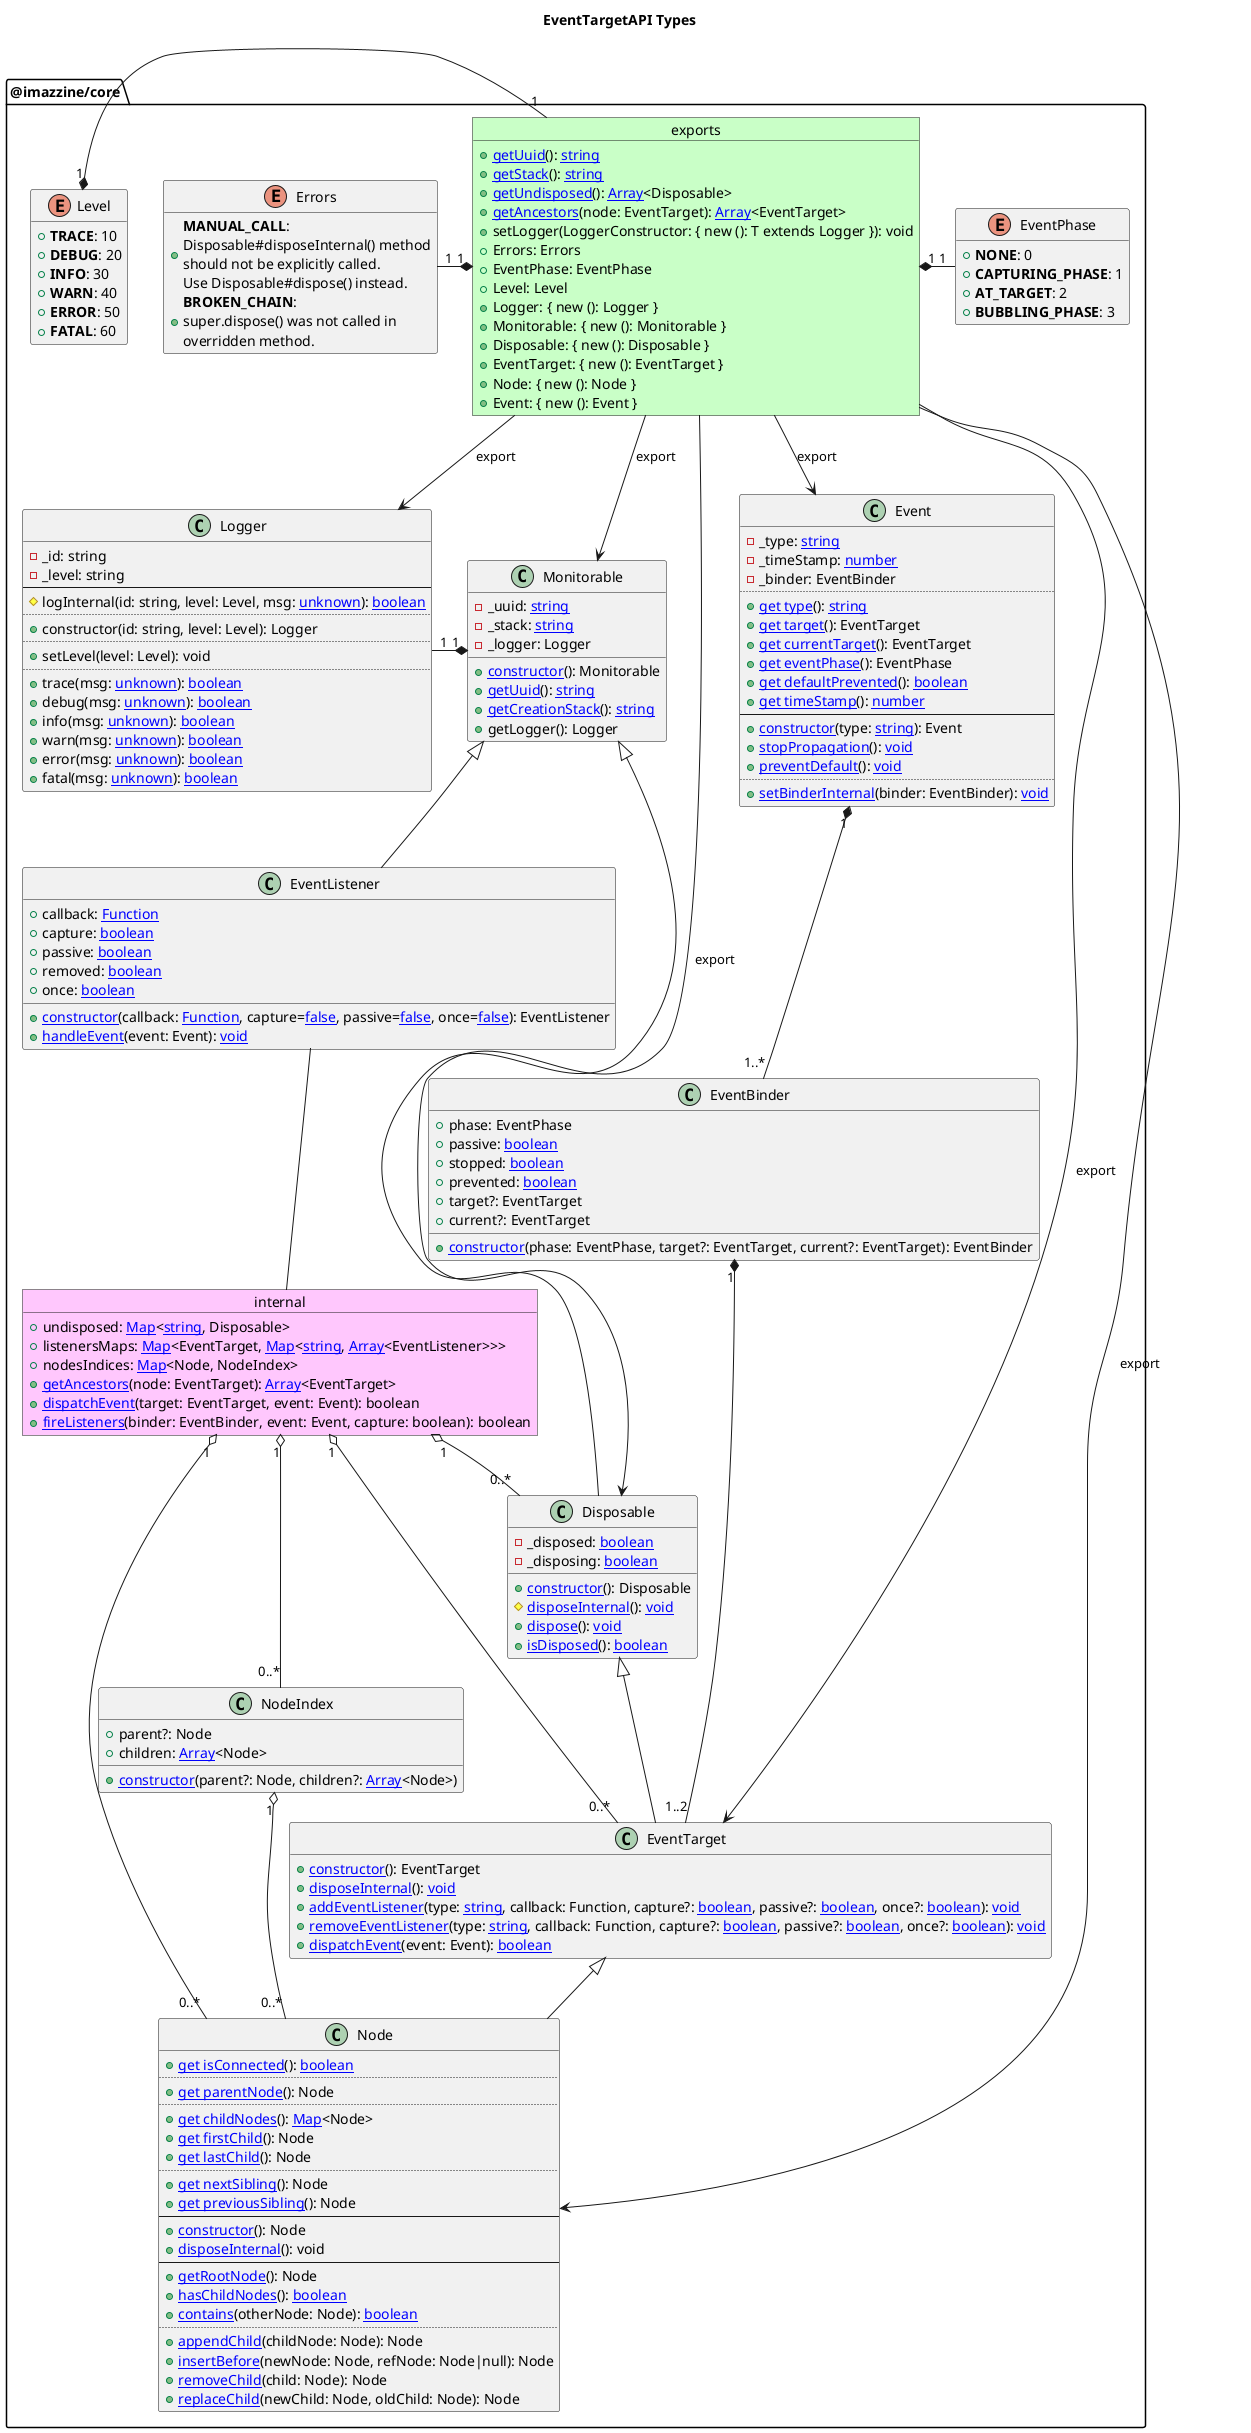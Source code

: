 @startuml Types

    hide empty members
    hide empty methods
    hide empty fields
    hide empty attributes

    title EventTargetAPI Types
    package "@imazzine/core" as ImazzineCorePackage {

        object internal #ffc7fd {
            +undisposed: [[https://developer.mozilla.org/en-US/docs/Web/JavaScript/Reference/Global_Objects/Map Map]]<[[https://developer.mozilla.org/en-US/docs/Web/JavaScript/Reference/Global_Objects/String string]], Disposable>
            +listenersMaps: [[https://developer.mozilla.org/en-US/docs/Web/JavaScript/Reference/Global_Objects/Map Map]]<EventTarget, [[https://developer.mozilla.org/en-US/docs/Web/JavaScript/Reference/Global_Objects/Map Map]]<[[https://developer.mozilla.org/en-US/docs/Web/JavaScript/Reference/Global_Objects/String string]], [[https://developer.mozilla.org/en-US/docs/Web/JavaScript/Reference/Global_Objects/Array Array]]<EventListener>>>
            +nodesIndices: [[https://developer.mozilla.org/en-US/docs/Web/JavaScript/Reference/Global_Objects/Map Map]]<Node, NodeIndex>
            +[[./Definition_internal.getAncestors.svg getAncestors]](node: EventTarget): [[https://developer.mozilla.org/en-US/docs/Web/JavaScript/Reference/Global_Objects/Array Array]]<EventTarget>
            +[[./Definition_internal.dispatchEvent.svg dispatchEvent]](target: EventTarget, event: Event): boolean
            +[[./Definition_internal.fireListeners.svg fireListeners]](binder: EventBinder, event: Event, capture: boolean): boolean
        }

        object "exports" as ImazzineCorePackageExports #c9ffc7 {
            +[[./Definition_exports.getUuid.svg getUuid]](): [[https://developer.mozilla.org/en-US/docs/Web/JavaScript/Reference/Global_Objects/String string]]
            +[[./Definition_exports.getStack.svg getStack]](): [[https://developer.mozilla.org/en-US/docs/Web/JavaScript/Reference/Global_Objects/String string]]
            +[[./Definition_exports.getUndisposed.svg getUndisposed]](): [[https://developer.mozilla.org/en-US/docs/Web/JavaScript/Reference/Global_Objects/Array Array]]<Disposable>
            +[[./Definition_exports.getAncestors.svg getAncestors]](node: EventTarget): [[https://developer.mozilla.org/en-US/docs/Web/JavaScript/Reference/Global_Objects/Array Array]]<EventTarget>
            +setLogger(LoggerConstructor: { new (): T extends Logger }): void
            +Errors: Errors
            +EventPhase: EventPhase
            +Level: Level
            +Logger: { new (): Logger }
            +Monitorable: { new (): Monitorable }
            +Disposable: { new (): Disposable }
            +EventTarget: { new (): EventTarget }
            +Node: { new (): Node }
            +Event: { new (): Event }
        }

        enum "Errors" as ImazzineCorePackageErrors {
            +<b>MANUAL_CALL</b>:\nDisposable#disposeInternal() method\nshould not be explicitly called.\nUse Disposable#dispose() instead.
            +<b>BROKEN_CHAIN</b>:\nsuper.dispose() was not called in\noverridden method.
        }
        ImazzineCorePackageErrors "1" -* "1" ImazzineCorePackageExports

        enum EventPhase {
            +<b>NONE</b>: 0
            +<b>CAPTURING_PHASE</b>: 1
            +<b>AT_TARGET</b>: 2
            +<b>BUBBLING_PHASE</b>: 3
        }
        ImazzineCorePackageExports "1" *- "1" EventPhase

        enum Level {
            +<b>TRACE</b>: 10
            +<b>DEBUG</b>: 20
            +<b>INFO</b>: 30
            +<b>WARN</b>: 40
            +<b>ERROR</b>: 50
            +<b>FATAL</b>: 60
        }
        Level "1" *- "1" ImazzineCorePackageExports

        class Logger {
            -_id: string
            -_level: string
            --
            #logInternal(id: string, level: Level, msg: [[https://www.typescriptlang.org/docs/handbook/2/functions.html#unknown unknown]]): [[https://developer.mozilla.org/en-US/docs/Web/JavaScript/Reference/Global_Objects/Boolean boolean]]
            ..
            +constructor(id: string, level: Level): Logger
            ..
            +setLevel(level: Level): void
            ..
            +trace(msg: [[https://www.typescriptlang.org/docs/handbook/2/functions.html#unknown unknown]]): [[https://developer.mozilla.org/en-US/docs/Web/JavaScript/Reference/Global_Objects/Boolean boolean]]
            +debug(msg: [[https://www.typescriptlang.org/docs/handbook/2/functions.html#unknown unknown]]): [[https://developer.mozilla.org/en-US/docs/Web/JavaScript/Reference/Global_Objects/Boolean boolean]]
            +info(msg: [[https://www.typescriptlang.org/docs/handbook/2/functions.html#unknown unknown]]): [[https://developer.mozilla.org/en-US/docs/Web/JavaScript/Reference/Global_Objects/Boolean boolean]]
            +warn(msg: [[https://www.typescriptlang.org/docs/handbook/2/functions.html#unknown unknown]]): [[https://developer.mozilla.org/en-US/docs/Web/JavaScript/Reference/Global_Objects/Boolean boolean]]
            +error(msg: [[https://www.typescriptlang.org/docs/handbook/2/functions.html#unknown unknown]]): [[https://developer.mozilla.org/en-US/docs/Web/JavaScript/Reference/Global_Objects/Boolean boolean]]
            +fatal(msg: [[https://www.typescriptlang.org/docs/handbook/2/functions.html#unknown unknown]]): [[https://developer.mozilla.org/en-US/docs/Web/JavaScript/Reference/Global_Objects/Boolean boolean]]
        }
        ImazzineCorePackageExports --> Logger : export
        
        class Monitorable {
            -_uuid: [[https://developer.mozilla.org/en-US/docs/Web/JavaScript/Reference/Global_Objects/String string]]
            -_stack: [[https://developer.mozilla.org/en-US/docs/Web/JavaScript/Reference/Global_Objects/String string]]
            -_logger: Logger
            +[[./Definition_Monitorable.constructor.svg constructor]](): Monitorable
            +[[./Definition_Monitorable.getUuid.svg getUuid]](): [[https://developer.mozilla.org/en-US/docs/Web/JavaScript/Reference/Global_Objects/String string]]
            +[[./Definition_Monitorable.getCreationStack.svg getCreationStack]](): [[https://developer.mozilla.org/en-US/docs/Web/JavaScript/Reference/Global_Objects/String string]]
            +getLogger(): Logger
        }
        ImazzineCorePackageExports --> Monitorable : export
        Logger "1" -* "1" Monitorable

        class Disposable extends Monitorable {
            -_disposed: [[https://developer.mozilla.org/en-US/docs/Web/JavaScript/Reference/Global_Objects/Boolean boolean]]
            -_disposing: [[https://developer.mozilla.org/en-US/docs/Web/JavaScript/Reference/Global_Objects/Boolean boolean]]
            +[[./Definition_Disposable.constructor.svg constructor]](): Disposable
            #[[./Definition_Disposable.disposeInternal.svg disposeInternal]](): [[https://developer.mozilla.org/en-US/docs/Web/JavaScript/Reference/Operators/void void]]
            +[[./Definition_Disposable.dispose.svg dispose]](): [[https://developer.mozilla.org/en-US/docs/Web/JavaScript/Reference/Operators/void void]]
            +[[./Definition_Disposable.isDisposed.svg isDisposed]](): [[https://developer.mozilla.org/en-US/docs/Web/JavaScript/Reference/Global_Objects/Boolean boolean]]
        }
        internal "1" o-- "0..*" Disposable
        ImazzineCorePackageExports --> Disposable : export

        class EventListener extends Monitorable {
            +callback: [[https://developer.mozilla.org/en-US/docs/Web/JavaScript/Reference/Global_Objects/Function Function]]
            +capture: [[https://developer.mozilla.org/en-US/docs/Web/JavaScript/Reference/Global_Objects/Boolean boolean]]
            +passive: [[https://developer.mozilla.org/en-US/docs/Web/JavaScript/Reference/Global_Objects/Boolean boolean]]
            +removed: [[https://developer.mozilla.org/en-US/docs/Web/JavaScript/Reference/Global_Objects/Boolean boolean]]
            +once: [[https://developer.mozilla.org/en-US/docs/Web/JavaScript/Reference/Global_Objects/Boolean boolean]]
            +[[./Definition_EventListener.constructor.svg constructor]](callback: [[https://developer.mozilla.org/en-US/docs/Web/JavaScript/Reference/Global_Objects/Function Function]], capture=[[https://developer.mozilla.org/en-US/docs/Web/JavaScript/Reference/Global_Objects/Boolean false]], passive=[[https://developer.mozilla.org/en-US/docs/Web/JavaScript/Reference/Global_Objects/Boolean false]], once=[[https://developer.mozilla.org/en-US/docs/Web/JavaScript/Reference/Global_Objects/Boolean false]]): EventListener
            +[[./Definition_EventListener.handleEvent.svg handleEvent]](event: Event): [[https://developer.mozilla.org/en-US/docs/Web/JavaScript/Reference/Operators/void void]]
        }
        ' internal "1" o-- "0..*" EventListener
        EventListener -- internal
        EventListener -[hidden]- Monitorable

        class EventTarget extends Disposable {
            +[[./Definition_EventTarget.constructor.svg constructor]](): EventTarget
            +[[./Definition_EventTarget.disposeInternal.svg disposeInternal]](): [[https://developer.mozilla.org/en-US/docs/Web/JavaScript/Reference/Operators/void void]]
            +[[./Definition_EventTarget.addEventListener.svg addEventListener]](type: [[https://developer.mozilla.org/en-US/docs/Web/JavaScript/Reference/Global_Objects/String string]], callback: Function, capture?: [[https://developer.mozilla.org/en-US/docs/Web/JavaScript/Reference/Global_Objects/Boolean boolean]], passive?: [[https://developer.mozilla.org/en-US/docs/Web/JavaScript/Reference/Global_Objects/Boolean boolean]], once?: [[https://developer.mozilla.org/en-US/docs/Web/JavaScript/Reference/Global_Objects/Boolean boolean]]): [[https://developer.mozilla.org/en-US/docs/Web/JavaScript/Reference/Operators/void void]]
            +[[./Definition_EventTarget.removeEventListener.svg removeEventListener]](type: [[https://developer.mozilla.org/en-US/docs/Web/JavaScript/Reference/Global_Objects/String string]], callback: Function, capture?: [[https://developer.mozilla.org/en-US/docs/Web/JavaScript/Reference/Global_Objects/Boolean boolean]], passive?: [[https://developer.mozilla.org/en-US/docs/Web/JavaScript/Reference/Global_Objects/Boolean boolean]], once?: [[https://developer.mozilla.org/en-US/docs/Web/JavaScript/Reference/Global_Objects/Boolean boolean]]): [[https://developer.mozilla.org/en-US/docs/Web/JavaScript/Reference/Operators/void void]]
            +[[./Definition_EventTarget.dispatchEvent.svg dispatchEvent]](event: Event): [[https://developer.mozilla.org/en-US/docs/Web/JavaScript/Reference/Global_Objects/Boolean boolean]]
        }
        internal "1" o-- "0..*" EventTarget
        ImazzineCorePackageExports --> EventTarget : export

        class EventBinder {
            +phase: EventPhase
            +passive: [[https://developer.mozilla.org/en-US/docs/Web/JavaScript/Reference/Global_Objects/Boolean boolean]]
            +stopped: [[https://developer.mozilla.org/en-US/docs/Web/JavaScript/Reference/Global_Objects/Boolean boolean]]
            +prevented: [[https://developer.mozilla.org/en-US/docs/Web/JavaScript/Reference/Global_Objects/Boolean boolean]]
            +target?: EventTarget
            +current?: EventTarget
            +[[./Definition_EventBinder.constructor.svg constructor]](phase: EventPhase, target?: EventTarget, current?: EventTarget): EventBinder
        }
        EventBinder "1" *-- "1..2" EventTarget

        class Event {
            -_type: [[https://developer.mozilla.org/en-US/docs/Web/JavaScript/Reference/Global_Objects/String string]]
            -_timeStamp: [[https://developer.mozilla.org/en-US/docs/Web/JavaScript/Reference/Global_Objects/Number number]]
            -_binder: EventBinder
            ..
            +[[./Definition_Event.type.svg get type]](): [[https://developer.mozilla.org/en-US/docs/Web/JavaScript/Reference/Global_Objects/String string]]
            +[[./Definition_Event.target.svg get target]](): EventTarget
            +[[./Definition_Event.currentTarget.svg get currentTarget]](): EventTarget
            +[[./Definition_Event.eventPhase.svg get eventPhase]](): EventPhase
            +[[./Definition_Event.defaultPrevented.svg get defaultPrevented]](): [[https://developer.mozilla.org/en-US/docs/Web/JavaScript/Reference/Global_Objects/Boolean boolean]]
            +[[./Definition_Event.timeStamp.svg get timeStamp]](): [[https://developer.mozilla.org/en-US/docs/Web/JavaScript/Reference/Global_Objects/Number number]]
            --
            +[[./Definition_Event.constructor.svg constructor]](type: [[https://developer.mozilla.org/en-US/docs/Web/JavaScript/Reference/Global_Objects/String string]]): Event
            +[[./Definition_Event.stopPropagation.svg stopPropagation]](): [[https://developer.mozilla.org/en-US/docs/Web/JavaScript/Reference/Operators/void void]]
            +[[./Definition_Event.preventDefault.svg preventDefault]](): [[https://developer.mozilla.org/en-US/docs/Web/JavaScript/Reference/Operators/void void]]
            ..
            +[[./Definition_Event.setBinderInternal.svg setBinderInternal]](binder: EventBinder): [[https://developer.mozilla.org/en-US/docs/Web/JavaScript/Reference/Operators/void void]]
        }
        Event "1" *-- "1..*" EventBinder
        ImazzineCorePackageExports --> Event : export

        class Node extends EventTarget {
            +[[./Definition_Node.isConnected.svg get isConnected]](): [[https://developer.mozilla.org/en-US/docs/Web/JavaScript/Reference/Global_Objects/Boolean boolean]]
            ..
            +[[./Definition_Node.parentNode.svg get parentNode]](): Node
            ..
            +[[./Definition_Node.childNodes.svg get childNodes]](): [[https://developer.mozilla.org/en-US/docs/Web/JavaScript/Reference/Global_Objects/Map Map]]<Node>
            +[[./Definition_Node.firstChild.svg get firstChild]](): Node
            +[[./Definition_Node.lastChild.svg get lastChild]](): Node
            ..
            +[[./Definition_Node.nextSibling.svg get nextSibling]](): Node
            +[[./Definition_Node.previousSibling.svg get previousSibling]](): Node
            --
            +[[./Definition_Node.constructor.svg constructor]](): Node
            +[[./Definition_Node.disposeInternal.svg disposeInternal]](): void
            --
            +[[./Definition_Node.getRootNode.svg getRootNode]](): Node
            +[[./Definition_Node.hasChildNodes.svg hasChildNodes]](): [[https://developer.mozilla.org/en-US/docs/Web/JavaScript/Reference/Global_Objects/Boolean boolean]]
            +[[./Definition_Node.contains.svg contains]](otherNode: Node): [[https://developer.mozilla.org/en-US/docs/Web/JavaScript/Reference/Global_Objects/Boolean boolean]]
            ..
            +[[./Definition_Node.appendChild.svg appendChild]](childNode: Node): Node
            +[[./Definition_Node.insertBefore.svg insertBefore]](newNode: Node, refNode: Node|null): Node
            +[[./Definition_Node.removeChild.svg removeChild]](child: Node): Node
            +[[./Definition_Node.replaceChild.svg replaceChild]](newChild: Node, oldChild: Node): Node
        }
        internal "1" o-- "0..*" Node
        ImazzineCorePackageExports --> Node : export

        class NodeIndex {
            +parent?: Node
            +children: [[https://developer.mozilla.org/en-US/docs/Web/JavaScript/Reference/Global_Objects/Array Array]]<Node>
            +[[./Definition_NodeIndex.constructor.svg constructor]](parent?: Node, children?: [[https://developer.mozilla.org/en-US/docs/Web/JavaScript/Reference/Global_Objects/Array Array]]<Node>)
        }
        internal "1" o-- "0..*" NodeIndex
        NodeIndex "1" o-- "0..*" Node
    }
    ' UuidPackage <-- ImazzineCorePackage: depend on
@enduml

@startuml Definition_exports.getUuid
    title Definition: exports.getUuid()

    start
        :const name = [[https://www.npmjs.com/package/uuid#version-1-timestamp uuid.v1()]] ]
        :const ns = [[https://www.npmjs.com/package/uuid#version-1-timestamp uuid.v1()]] ]
        :const uid = [[https://www.npmjs.com/package/uuid#version-5-namespace uuid.v5(name, ns)]] ]
        :return uid/
    end
@enduml

@startuml Definition_exports.getStack
    title Definition: exports.getStack()

    start
        partition SyncTask {
            if (env.npm_package_config_monitoring) then (yes)
                :let stack = new [[https://developer.mozilla.org/en-US/docs/Web/JavaScript/Reference/Global_Objects/Error/Stack Error().stack]] ]
                :stack = stack.replace('Error', 'Created') ]
                :const stackArray = stack.split('\\n') ]
                :stackArray.splice(1, 1) ]
                :stack = stackArray.join('\\n')]
            else (no)
                :let stack = 'disabled' ]
            endif
                :return stack/
        }
    end
@enduml

@startuml Definition_exports.getUndisposed
    title Definition: exports.getUndisposed()

    start
        partition SyncTask {
            :return internal.undisposed.values()/
        }
    end
@enduml

@startuml Definition_exports.getAncestors
    title Definition: exports.getAncestors()

    start
        partition SyncTask {
            :node/
            :let ancestors = internal.[[./Definition_internal.getAncestors.svg getAncestors]](node) |
            :return ancestors /
        }
    end
@enduml

@startuml Definition_internal.getAncestors
    title Definition: internal.getAncestors()

    start
        partition SyncTask {
            :node/
            :let ancestors = [] ]
            if (node instanceof Node) then (yes)
                :let ancestor = internal.nodesIndices.get(node).parent]
                while (ancestor != null)
                    :ancestors.push(ancestor) ]
                    :ancestor = internal.nodesIndices.get(ancestor).parent]
                endwhile
            endif
            :return ancestors /
        }
    end
@enduml

@startuml Definition_internal.dispatchEvent
    title Definition: internal.dispatchEvent()

    start
        partition SyncTask {
            :target, event/
            :const ancestors = internal.[[./Definition_internal.getAncestors.svg getAncestors]](target) |
            :const binder = [[./Definition_EventBinder.constructor.svg new EventBinder]](EventPhase.NONE, target)]
            :event.[[./Definition_Event.setBinderInternal.svg setBinderInternal]](binder)|
            :let result = true]
            :let current]
            while (let i = ancestors.length - 1; !binder.stopped && i >= 0; i--)
                :binder.phase = EventPhase.CAPTURING_PHASE]
                :binder.current = ancestors[i] ]
                :result = internal.[[./Definition_internal.fireListeners.svg fireListeners]](binder, event, true) && result |
            endwhile
            if (!binder.stopped) then (yes)
                :binder.phase = EventPhase.AT_TARGET]
                :binder.current = target ]
                :result = internal.[[./Definition_internal.fireListeners.svg fireListeners]](binder, event, true) && result |
                if (!binder.stopped) then (yes)
                    :result = internal.[[./Definition_internal.fireListeners.svg fireListeners]](binder, event, false) && result |
                endif
            endif
            while (let i = 0; !binder.stopped && i < ancestors.length; i++)
                :binder.phase = EventPhase.BUBBLING_PHASE]
                :binder.current = ancestors[i] ]
                :result = internal.[[./Definition_internal.fireListeners.svg fireListeners]](binder, event, false)  && result |
            endwhile
            :binder.phase = EventPhase.NONE]
            :return result/
        }
    end
@enduml

@startuml Definition_internal.fireListeners
    title Definition: internal.fireListeners()

    start
        partition SyncTask {
            :binder, event, capture/
            :const target = event.[[./Definition_Event.currentTarget.svg currentTarget]])]
            :const map = internal.listenersMaps.get(target)]
            :const listeners = map.get(event.[[./Definition_Event.type.svg type]])]
            :let result = true]
            if (listeners instanceof Array) then (yes)
                :let listener]
                while(let i = 0; i < listeners.length; i++)
                    :listener = listeners[i] ]
                    if (listener.capture == capture && !listener.removed) then (yes)
                        :binder.passive = listener.passive]
                        :result = listener.callback.call(undefined, event) && result]
                        if (listener.once) then (yes)
                            :target.[[./Definition_EventTarget.removeEventListener.svg removeEventListener]](event.[[./Definition_Event.type.svg type]], listener.callback, listener.capture, listener.passive, listener.once)|
                        endif
                    endif
                endwhile
                :binder.passive = false]
            endif
            :return result/
        }
    end
@enduml

@startuml Definition_Monitorable.constructor
    title Definition: Monitorable#constructor()

    start
        partition SyncTask {
            :this._stack = [[./Definition_exports.getStack.svg exports.getStack()]] ]
            :this._uuid = [[./Definition_exports.getUuid.svg exports.getUuid()]] ]
        }
    end
@enduml

@startuml Definition_Monitorable.getUuid
    title Definition: Monitorable#getUuid()

    start
        partition SyncTask {
            :return this._uuid/
        }
    end
@enduml

@startuml Definition_Monitorable.getCreationStack
    title Definition: Monitorable#getCreationStack()

    start
        partition SyncTask {
            :return this._stack/
        }
    end
@enduml

@startuml Definition_Disposable.constructor
    title Definition: Disposable#constructor()

    start
        partition SyncTask {
            :[[./Definition_Monitorable.constructor.svg super()]] |
            :this._disposed = false]
            :this._disposing = false]
            :internal.undisposed.set([[./Definition_Monitorable.getUuid.svg this.getUuid()]], this)]
        }
    end
@enduml

@startuml Definition_Disposable.disposeInternal
    title Definition: Disposable#disposeInternal()

    start
        partition SyncTask {
            if (this._disposing) then (yes)
                :this._disposed = true]
                :internal.undisposed.delete([[./Definition_Monitorable.getUuid.svg this.getUuid()]])]
                :this._disposing = false]
            else (no)
                :throw new Error(Errors.MANUAL_CALL)]
            endif
        }
    end
@enduml

@startuml Definition_Disposable.dispose
    title Definition: Disposable#dispose()

    start
        partition SyncTask {
            if (!this._disposed) then (yes)
                :this._disposing = true]
                :[[./Definition_Disposable.disposeInternal.svg this.disposeInternal()]] |
                if (!this._disposed && this._disposing) then (yes)
                    :throw new Error(Errors.BROKEN_CHAIN)]
                endif
            endif
        }
    end
@enduml

@startuml Definition_Disposable.isDisposed
    title Definition: Disposable#isDisposed()

    start
        partition SyncTask {
            :return this._disposed/
        }
    end
@enduml

@startuml Definition_EventListener.constructor
    title Definition: EventListener#constructor()

    start
        partition SyncTask {
            :callback, capture, passive, once/
            :[[./Definition_Monitorable.constructor.svg super()]] |
            :this.callback = callback]
            :this.capture = capture]
            :this.passive = passive]
            :this.removed = false]
            :this.once = once]
        }
    end
@enduml

@startuml Definition_EventListener.handleEvent
    title Definition: EventListener#handleEvent()

    start
        partition SyncTask {
            :event/
            :this.callback(event)|
        }
    end
@enduml

@startuml Definition_EventBinder.constructor
    title Definition: EventBinder#constructor()

    start
        partition SyncTask {
            :phase, target, current/
            :this.phase = EventPhase.NONE]
            :this.passive = false]
            :this.stopped = false]
            :this.prevented = false]
            :this.target = target]
            :this.current = current]
        }
    end
@enduml

@startuml Definition_Event.constructor
    title Definition: Event#constructor()

    start
        partition SyncTask {
            :type/
            :this._type = type]
            :this._timeStamp = [[https://developer.mozilla.org/en-US/docs/Web/JavaScript/Reference/Global_Objects/Date/now Date.now()]] ]
            :[[./Definition_Event.setBinderInternal.svg this.setBinderInternal]](new EventBinder(EventPhase.NONE))]
        }
    end
@enduml

@startuml Definition_Event.type
    title Definition: Event#type

    start
        partition SyncTask {
            :return this._type/
        }
    end
@enduml

@startuml Definition_Event.timeStamp
    title Definition: Event#timeStamp

    start
        partition SyncTask {
            :return this._timeStamp/
        }
    end
@enduml

@startuml Definition_Event.defaultPrevented
    title Definition: Event#defaultPrevented

    start
        partition SyncTask {
            :return this._binder.prevented/
        }
    end
@enduml

@startuml Definition_Event.target
    title Definition: Event#target

    start
        partition SyncTask {
            :return this._binder.target/
        }
    end
@enduml

@startuml Definition_Event.currentTarget
    title Definition: Event#currentTarget

    start
        partition SyncTask {
            :return this._binder.current/
        }
    end
@enduml

@startuml Definition_Event.eventPhase
    title Definition: Event#eventPhase

    start
        partition SyncTask {
            :return this._binder.phase/
        }
    end
@enduml

@startuml Definition_Event.preventDefault
    title Definition: Event#preventDefault()

    start
        partition SyncTask {
            if (!this._binder.passive) then (yes)
                :this._binder.prevented = true]
            endif
        }
    end
@enduml

@startuml Definition_Event.stopPropagation
    title Definition: Event#stopPropagation()

    start
        partition SyncTask {
            if (!this._binder.passive) then (yes)
                :this._binder.stopped = true]
            endif
        }
    end
@enduml

@startuml Definition_Event.setBinderInternal
    title Definition: Event#setBinderInternal()

    start
        partition SyncTask {
            :binder/
            if (binder instanceof EventBinder) then (yes)
                :this._binder = binder]
            endif
        }
    end
@enduml

@startuml Definition_EventTarget.constructor
    title Definition: EventTarget#constructor()

    start
        partition SyncTask {
            :[[./Definition_Disposable.constructor.svg super()]]|
            :internal.listenersMaps.set(this, new Map())]
        }
    end
@enduml

@startuml Definition_EventTarget.disposeInternal
    title Definition: EventTarget#disposeInternal()

    start
        partition SyncTask {
            :internal.listenersMaps.delete(this)]
            :[[./Definition_Disposable.disposeInternal.svg super()]]|
        }
    end
@enduml

@startuml Definition_EventTarget.addEventListener
    title Definition: EventTarget#addEventListener()

    start
        partition SyncTask {
            :type, callback, capture, passive, once/
            :const listenersMap = internal.listenersMaps.get(this)]
            :let listeners = listenersMap.get(type)]
            :let listener = null]
            if (!listeners) then (yes)
                :listeners = [] ]
                :listenersMap.set(type, listeners)]
            endif
            while (let i = 0; i < listeners.length; i++)
                if (!listeners[i].removed && \nlisteners[i].callback === callback && \nlisteners[i].capture === capture) then (yes)
                    :listener = listeners[i] ]
                    :listener.passive = passive]
                    :listener.once = once]
                endif
            endwhile
            if (!listener) then (yes)
                :listener = new EventListener(callback, capture, passive, once)]
                :listeners.push(listener)]
            endif
        }
    end
@enduml

@startuml Definition_EventTarget.removeEventListener
    title Definition: EventTarget#addEventListener()

    start
        partition SyncTask {
            :type, callback, capture, passive, once/
            :const listenersMap = internal.listenersMaps.get(this)]
            :const listeners = listenersMap.get(type)]
            if (listeners) then (yes)
                while (let i = 0; i < listeners.length; i++)
                    if (!listeners[i].removed && \nlisteners[i].callback === callback && \nlisteners[i].capture === capture) then (yes)
                        :listeners[i].removed = true]
                        :listeners[i].callback = null]
                        :listeners[i].capture = null]
                        :listeners[i].passive = null]
                        :listeners[i].once = null]
                        :listeners.splice(i, 1)]
                    endif
                endwhile
                if (listeners.length === 0) then (yes)
                    :listenersMap.remove(type)]
                endif
            endif
        }
    end
@enduml

@startuml Definition_EventTarget.dispatchEvent
    title Definition: EventTarget#dispatchEvent()

    start
        partition SyncTask {
            :event/
            :return internal.[[.//Definition_internal.dispatchEvent.svg dispatchEvent]](this, event)/
        }
    end
@enduml

@startuml Definition_NodeIndex.constructor
    title Definition: NodeIndex#constructor()

    start
        partition SyncTask {
            :parent, children/
            :this.parent = null]
            :this.children = [] ]
            if (parent) then (yes)
                :this.parent = parent]
            endif
            if (children) then (yes)
                :this.children = children]
            endif
            :this/
        }
    end
@enduml

@startuml Definition_Node.constructor
    title Definition: Node#constructor()

    start
        partition SyncTask {
            :[[./Definition_EventTarget.constructor.svg super()]]|
            :internal.nodesIndices.set(this, new NodeIndex())]
            :this/
        }
    end
@enduml

@startuml Definition_Node.disposeInternal
    title Definition: Node#disposeInternal()

    start
        partition SyncTask {
            :const parent = internal.nodesIndices.get(this).parent]
            :const children = internal.nodesIndices.get(this).children]
            while (let i = 0; i < children.length; i++)
                :children[i].[[./Definition_Disposable.dispose.svg dispose]]() ]
            endwhile
            if (parent != null) then (yes)
                :const parIndex = internal.nodesIndices.get(parent).children.indexOf(this)]
                :internal.nodesIndices.get(parent).children.splice(parIndex, 1)]
            endif
            :internal.nodesIndices.delete(this)]
            :[[./Definition_EventTarget.disposeInternal.svg super()]]|
        }
    end
@enduml

@startuml Definition_Node.isConnected
    title Definition: Node#isConnected

    start
        partition SyncTask {
            :const index = internal.nodesIndices.get(this)]
            if (index.parent || index.children.length) then (yes)
                :return true/
            endif
            :return false/
        }
    end
@enduml

@startuml Definition_Node.parentNode
    title Definition: Node#parentNode

    start
        partition SyncTask {
            :return internal.nodesIndices.get(this).parent/
        }
    end
@enduml

@startuml Definition_Node.childNodes
    title Definition: Node#childNodes

    start
        partition SyncTask {
            :const children = internal.nodesIndices.get(this).children]
            :const result = new Map()]
            while (for let i = 0; i < children.length; i++)
                :result.set(i, children[i]) ]
            endwhile
            :return result/
        }
    end
@enduml

@startuml Definition_Node.firstChild
    title Definition: Node#firstChild

    start
        partition SyncTask {
            :const children = internal.nodesIndices.get(this).children]
            if (children.length > 0) then (yes)
                :return children[0] /
            endif
            :return null/
        }
    end
@enduml

@startuml Definition_Node.lastChild
    title Definition: Node#lastChild

    start
        partition SyncTask {
            :const children = internal.nodesIndices.get(this).children]
            if (children.length > 0) then (yes)
                :return children[children.length - 1] /
            endif
            :return null/
        }
    end
@enduml

@startuml Definition_Node.nextSibling
    title Definition: Node#nextSibling

    start
        partition SyncTask {
            :const parent = internal.nodesIndices.get(this).parent]
            if (parent) then (yes)
                :const index = parent.children.indexOf(this) ]
                if (parent.children.length > index + 1) then (yes)
                    :return parent.children[index + 1] /
                endif
            endif
            :return null/
        }
    end
@enduml

@startuml Definition_Node.previousSibling
    title Definition: Node#previousSibling

    start
        partition SyncTask {
            :const parent = internal.nodesIndices.get(this).parent]
            if (parent) then (yes)
                :const index = parent.children.indexOf(this) ]
                if (index > 0) then (yes)
                    :return parent.children[index - 1] /
                endif
            endif
            :return null/
        }
    end
@enduml

@startuml Definition_Node.getRootNode
    title Definition: Node#getRootNode()

    start
        partition SyncTask {
            :let root = this]
            :let parent = internal.nodesIndices.get(this).parent]
            while (parent)
                :root = parent]
                :parent = internal.nodesIndices.get(root).parent]
            endwhile
            :return root/
        }
    end
@enduml

@startuml Definition_Node.hasChildNodes
    title Definition: Node#hasChildNodes()

    start
        partition SyncTask {
            :const children = internal.nodesIndices.get(this).children]
            if (children.length > 0) then (yes)
                :return true/
            endif
            :return false/
        }
    end
@enduml

@startuml Definition_Node.contains
    title Definition: Node#contains()

    start
        partition SyncTask {
            :otherNode/
            :const children = internal.nodesIndices.get(this).children]
            if (children.indexOf(otherNode) >= 0) then (yes)
                :return true/
            endif
            :return false/
        }
    end
@enduml

@startuml Definition_Node.appendChild
    title Definition: Node#appendChild()

    start
        partition SyncTask {
            :childNode/
            :[[./Definition_Node.insertBefore.svg this.insertBefore]](childNode, null)|
            :childNode/
        }
    end
@enduml

@startuml Definition_Node.insertBefore
    title Definition: Node#insertBefore()

    start
        partition SyncTask {
            :newNode, refNode/
            :internal.nodesIndices.get(newNode).parent = this]
            :const children = internal.nodesIndices.get(this).children]
            :const newIndex = children.indexOf(newNode)]
            if (newIndex >= 0) then (yes)
                :children.splice(newIndex, 1)]
            endif
            if (refNode == null) then (yes)
                :children.push(newNode)]
            else (no)
                :children.splice(children.indexOf(refNode), 0, newNode)]
            endif
            :newNode/
        }
    end
@enduml

@startuml Definition_Node.removeChild
    title Definition: Node#removeChild()

    start
        partition SyncTask {
            :child/
            :const children = internal.nodesIndices.get(this).children]
            :const index = children.indexOf(child)]
            if (index >= 0) then (yes)
                :internal.nodesIndices.get(child).parent = null]
                :children.splice(index, 1)]
            endif
            :child/
        }
    end
@enduml

@startuml Definition_Node.replaceChild
    title Definition: Node#replaceChild()

    start
        partition SyncTask {
            :newChild, oldChild/
            :const children = internal.nodesIndices.get(this).children]
            :const index = children.indexOf(oldChild)]
            if (index >= 0) then (yes)
                :internal.nodesIndices.get(oldChild).parent = null]
                :children.splice(index, 1, newChild)]
            endif
            :oldChild/
        }
    end
@enduml
